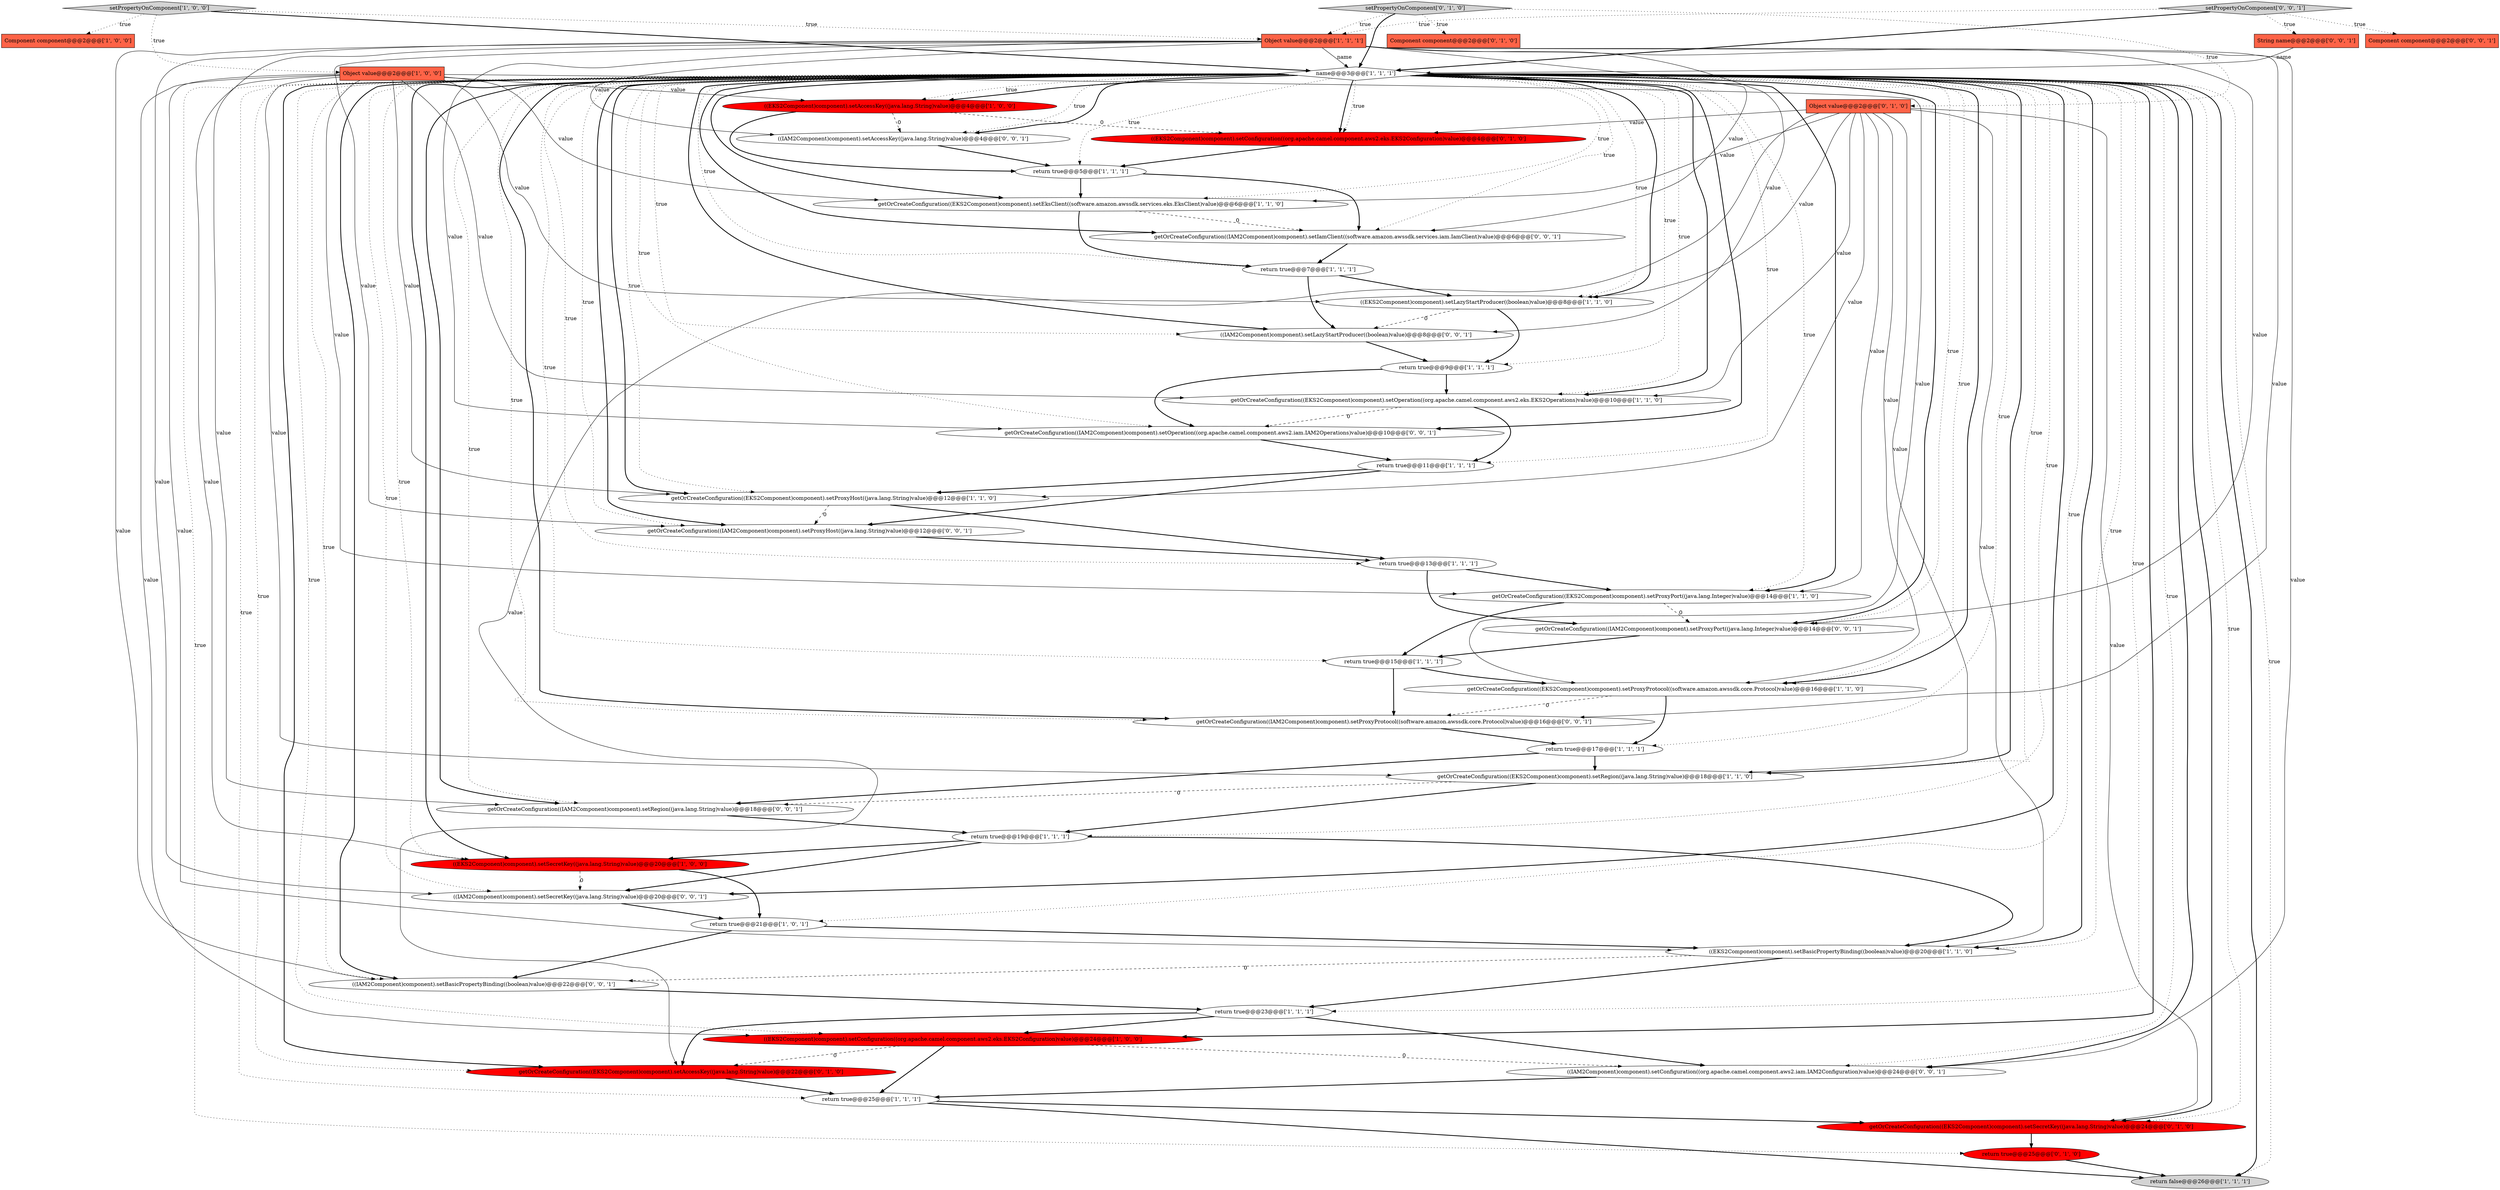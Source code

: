 digraph {
44 [style = filled, label = "((IAM2Component)component).setAccessKey((java.lang.String)value)@@@4@@@['0', '0', '1']", fillcolor = white, shape = ellipse image = "AAA0AAABBB3BBB"];
37 [style = filled, label = "getOrCreateConfiguration((IAM2Component)component).setProxyHost((java.lang.String)value)@@@12@@@['0', '0', '1']", fillcolor = white, shape = ellipse image = "AAA0AAABBB3BBB"];
43 [style = filled, label = "Component component@@@2@@@['0', '0', '1']", fillcolor = tomato, shape = box image = "AAA0AAABBB3BBB"];
19 [style = filled, label = "Object value@@@2@@@['1', '0', '0']", fillcolor = tomato, shape = box image = "AAA0AAABBB1BBB"];
34 [style = filled, label = "getOrCreateConfiguration((EKS2Component)component).setAccessKey((java.lang.String)value)@@@22@@@['0', '1', '0']", fillcolor = red, shape = ellipse image = "AAA1AAABBB2BBB"];
23 [style = filled, label = "getOrCreateConfiguration((EKS2Component)component).setProxyPort((java.lang.Integer)value)@@@14@@@['1', '1', '0']", fillcolor = white, shape = ellipse image = "AAA0AAABBB1BBB"];
10 [style = filled, label = "return true@@@23@@@['1', '1', '1']", fillcolor = white, shape = ellipse image = "AAA0AAABBB1BBB"];
25 [style = filled, label = "return true@@@17@@@['1', '1', '1']", fillcolor = white, shape = ellipse image = "AAA0AAABBB1BBB"];
47 [style = filled, label = "((IAM2Component)component).setSecretKey((java.lang.String)value)@@@20@@@['0', '0', '1']", fillcolor = white, shape = ellipse image = "AAA0AAABBB3BBB"];
8 [style = filled, label = "return true@@@13@@@['1', '1', '1']", fillcolor = white, shape = ellipse image = "AAA0AAABBB1BBB"];
16 [style = filled, label = "setPropertyOnComponent['1', '0', '0']", fillcolor = lightgray, shape = diamond image = "AAA0AAABBB1BBB"];
13 [style = filled, label = "return true@@@7@@@['1', '1', '1']", fillcolor = white, shape = ellipse image = "AAA0AAABBB1BBB"];
3 [style = filled, label = "Component component@@@2@@@['1', '0', '0']", fillcolor = tomato, shape = box image = "AAA0AAABBB1BBB"];
27 [style = filled, label = "((EKS2Component)component).setLazyStartProducer((boolean)value)@@@8@@@['1', '1', '0']", fillcolor = white, shape = ellipse image = "AAA0AAABBB1BBB"];
5 [style = filled, label = "getOrCreateConfiguration((EKS2Component)component).setEksClient((software.amazon.awssdk.services.eks.EksClient)value)@@@6@@@['1', '1', '0']", fillcolor = white, shape = ellipse image = "AAA0AAABBB1BBB"];
15 [style = filled, label = "return false@@@26@@@['1', '1', '1']", fillcolor = lightgray, shape = ellipse image = "AAA0AAABBB1BBB"];
4 [style = filled, label = "getOrCreateConfiguration((EKS2Component)component).setOperation((org.apache.camel.component.aws2.eks.EKS2Operations)value)@@@10@@@['1', '1', '0']", fillcolor = white, shape = ellipse image = "AAA0AAABBB1BBB"];
40 [style = filled, label = "((IAM2Component)component).setLazyStartProducer((boolean)value)@@@8@@@['0', '0', '1']", fillcolor = white, shape = ellipse image = "AAA0AAABBB3BBB"];
26 [style = filled, label = "Object value@@@2@@@['1', '1', '1']", fillcolor = tomato, shape = box image = "AAA0AAABBB1BBB"];
9 [style = filled, label = "getOrCreateConfiguration((EKS2Component)component).setRegion((java.lang.String)value)@@@18@@@['1', '1', '0']", fillcolor = white, shape = ellipse image = "AAA0AAABBB1BBB"];
28 [style = filled, label = "((EKS2Component)component).setConfiguration((org.apache.camel.component.aws2.eks.EKS2Configuration)value)@@@4@@@['0', '1', '0']", fillcolor = red, shape = ellipse image = "AAA1AAABBB2BBB"];
7 [style = filled, label = "((EKS2Component)component).setConfiguration((org.apache.camel.component.aws2.eks.EKS2Configuration)value)@@@24@@@['1', '0', '0']", fillcolor = red, shape = ellipse image = "AAA1AAABBB1BBB"];
30 [style = filled, label = "setPropertyOnComponent['0', '1', '0']", fillcolor = lightgray, shape = diamond image = "AAA0AAABBB2BBB"];
36 [style = filled, label = "((IAM2Component)component).setBasicPropertyBinding((boolean)value)@@@22@@@['0', '0', '1']", fillcolor = white, shape = ellipse image = "AAA0AAABBB3BBB"];
48 [style = filled, label = "getOrCreateConfiguration((IAM2Component)component).setIamClient((software.amazon.awssdk.services.iam.IamClient)value)@@@6@@@['0', '0', '1']", fillcolor = white, shape = ellipse image = "AAA0AAABBB3BBB"];
21 [style = filled, label = "((EKS2Component)component).setBasicPropertyBinding((boolean)value)@@@20@@@['1', '1', '0']", fillcolor = white, shape = ellipse image = "AAA0AAABBB1BBB"];
12 [style = filled, label = "return true@@@25@@@['1', '1', '1']", fillcolor = white, shape = ellipse image = "AAA0AAABBB1BBB"];
18 [style = filled, label = "return true@@@19@@@['1', '1', '1']", fillcolor = white, shape = ellipse image = "AAA0AAABBB1BBB"];
22 [style = filled, label = "((EKS2Component)component).setAccessKey((java.lang.String)value)@@@4@@@['1', '0', '0']", fillcolor = red, shape = ellipse image = "AAA1AAABBB1BBB"];
35 [style = filled, label = "((IAM2Component)component).setConfiguration((org.apache.camel.component.aws2.iam.IAM2Configuration)value)@@@24@@@['0', '0', '1']", fillcolor = white, shape = ellipse image = "AAA0AAABBB3BBB"];
11 [style = filled, label = "((EKS2Component)component).setSecretKey((java.lang.String)value)@@@20@@@['1', '0', '0']", fillcolor = red, shape = ellipse image = "AAA1AAABBB1BBB"];
2 [style = filled, label = "return true@@@15@@@['1', '1', '1']", fillcolor = white, shape = ellipse image = "AAA0AAABBB1BBB"];
17 [style = filled, label = "return true@@@11@@@['1', '1', '1']", fillcolor = white, shape = ellipse image = "AAA0AAABBB1BBB"];
20 [style = filled, label = "name@@@3@@@['1', '1', '1']", fillcolor = white, shape = diamond image = "AAA0AAABBB1BBB"];
39 [style = filled, label = "getOrCreateConfiguration((IAM2Component)component).setProxyProtocol((software.amazon.awssdk.core.Protocol)value)@@@16@@@['0', '0', '1']", fillcolor = white, shape = ellipse image = "AAA0AAABBB3BBB"];
29 [style = filled, label = "getOrCreateConfiguration((EKS2Component)component).setSecretKey((java.lang.String)value)@@@24@@@['0', '1', '0']", fillcolor = red, shape = ellipse image = "AAA1AAABBB2BBB"];
42 [style = filled, label = "getOrCreateConfiguration((IAM2Component)component).setRegion((java.lang.String)value)@@@18@@@['0', '0', '1']", fillcolor = white, shape = ellipse image = "AAA0AAABBB3BBB"];
33 [style = filled, label = "return true@@@25@@@['0', '1', '0']", fillcolor = red, shape = ellipse image = "AAA1AAABBB2BBB"];
41 [style = filled, label = "String name@@@2@@@['0', '0', '1']", fillcolor = tomato, shape = box image = "AAA0AAABBB3BBB"];
14 [style = filled, label = "return true@@@21@@@['1', '0', '1']", fillcolor = white, shape = ellipse image = "AAA0AAABBB1BBB"];
32 [style = filled, label = "Object value@@@2@@@['0', '1', '0']", fillcolor = tomato, shape = box image = "AAA0AAABBB2BBB"];
24 [style = filled, label = "return true@@@9@@@['1', '1', '1']", fillcolor = white, shape = ellipse image = "AAA0AAABBB1BBB"];
0 [style = filled, label = "return true@@@5@@@['1', '1', '1']", fillcolor = white, shape = ellipse image = "AAA0AAABBB1BBB"];
45 [style = filled, label = "setPropertyOnComponent['0', '0', '1']", fillcolor = lightgray, shape = diamond image = "AAA0AAABBB3BBB"];
38 [style = filled, label = "getOrCreateConfiguration((IAM2Component)component).setProxyPort((java.lang.Integer)value)@@@14@@@['0', '0', '1']", fillcolor = white, shape = ellipse image = "AAA0AAABBB3BBB"];
31 [style = filled, label = "Component component@@@2@@@['0', '1', '0']", fillcolor = tomato, shape = box image = "AAA0AAABBB2BBB"];
1 [style = filled, label = "getOrCreateConfiguration((EKS2Component)component).setProxyHost((java.lang.String)value)@@@12@@@['1', '1', '0']", fillcolor = white, shape = ellipse image = "AAA0AAABBB1BBB"];
6 [style = filled, label = "getOrCreateConfiguration((EKS2Component)component).setProxyProtocol((software.amazon.awssdk.core.Protocol)value)@@@16@@@['1', '1', '0']", fillcolor = white, shape = ellipse image = "AAA0AAABBB1BBB"];
46 [style = filled, label = "getOrCreateConfiguration((IAM2Component)component).setOperation((org.apache.camel.component.aws2.iam.IAM2Operations)value)@@@10@@@['0', '0', '1']", fillcolor = white, shape = ellipse image = "AAA0AAABBB3BBB"];
22->44 [style = dashed, label="0"];
23->38 [style = dashed, label="0"];
21->10 [style = bold, label=""];
19->7 [style = solid, label="value"];
20->11 [style = dotted, label="true"];
20->9 [style = bold, label=""];
11->14 [style = bold, label=""];
2->6 [style = bold, label=""];
30->20 [style = bold, label=""];
26->44 [style = solid, label="value"];
20->0 [style = dotted, label="true"];
20->27 [style = dotted, label="true"];
10->35 [style = bold, label=""];
20->36 [style = dotted, label="true"];
20->40 [style = dotted, label="true"];
20->27 [style = bold, label=""];
26->35 [style = solid, label="value"];
26->48 [style = solid, label="value"];
19->5 [style = solid, label="value"];
28->0 [style = bold, label=""];
32->21 [style = solid, label="value"];
20->42 [style = dotted, label="true"];
22->0 [style = bold, label=""];
20->48 [style = bold, label=""];
7->35 [style = dashed, label="0"];
20->37 [style = bold, label=""];
32->6 [style = solid, label="value"];
20->18 [style = dotted, label="true"];
40->24 [style = bold, label=""];
20->13 [style = dotted, label="true"];
20->15 [style = bold, label=""];
20->34 [style = dotted, label="true"];
45->43 [style = dotted, label="true"];
24->46 [style = bold, label=""];
35->12 [style = bold, label=""];
20->15 [style = dotted, label="true"];
7->34 [style = dashed, label="0"];
8->23 [style = bold, label=""];
20->24 [style = dotted, label="true"];
26->20 [style = solid, label="name"];
33->15 [style = bold, label=""];
20->34 [style = bold, label=""];
18->11 [style = bold, label=""];
13->40 [style = bold, label=""];
20->38 [style = bold, label=""];
17->37 [style = bold, label=""];
20->47 [style = dotted, label="true"];
19->21 [style = solid, label="value"];
32->28 [style = solid, label="value"];
10->7 [style = bold, label=""];
8->38 [style = bold, label=""];
21->36 [style = dashed, label="0"];
26->46 [style = solid, label="value"];
38->2 [style = bold, label=""];
20->5 [style = dotted, label="true"];
19->22 [style = solid, label="value"];
2->39 [style = bold, label=""];
12->29 [style = bold, label=""];
20->23 [style = bold, label=""];
10->34 [style = bold, label=""];
22->28 [style = dashed, label="0"];
20->10 [style = dotted, label="true"];
32->23 [style = solid, label="value"];
19->11 [style = solid, label="value"];
30->32 [style = dotted, label="true"];
20->39 [style = bold, label=""];
0->48 [style = bold, label=""];
20->48 [style = dotted, label="true"];
20->22 [style = dotted, label="true"];
48->13 [style = bold, label=""];
39->25 [style = bold, label=""];
20->7 [style = bold, label=""];
16->20 [style = bold, label=""];
26->38 [style = solid, label="value"];
27->40 [style = dashed, label="0"];
14->21 [style = bold, label=""];
20->6 [style = dotted, label="true"];
20->38 [style = dotted, label="true"];
14->36 [style = bold, label=""];
1->37 [style = dashed, label="0"];
20->35 [style = dotted, label="true"];
20->25 [style = dotted, label="true"];
1->8 [style = bold, label=""];
4->17 [style = bold, label=""];
20->9 [style = dotted, label="true"];
17->1 [style = bold, label=""];
18->47 [style = bold, label=""];
9->42 [style = dashed, label="0"];
20->17 [style = dotted, label="true"];
25->9 [style = bold, label=""];
19->27 [style = solid, label="value"];
20->14 [style = dotted, label="true"];
19->9 [style = solid, label="value"];
4->46 [style = dashed, label="0"];
20->7 [style = dotted, label="true"];
20->1 [style = bold, label=""];
45->20 [style = bold, label=""];
20->39 [style = dotted, label="true"];
45->41 [style = dotted, label="true"];
26->36 [style = solid, label="value"];
19->4 [style = solid, label="value"];
26->37 [style = solid, label="value"];
20->37 [style = dotted, label="true"];
19->1 [style = solid, label="value"];
20->44 [style = dotted, label="true"];
20->46 [style = dotted, label="true"];
20->1 [style = dotted, label="true"];
20->33 [style = dotted, label="true"];
13->27 [style = bold, label=""];
9->18 [style = bold, label=""];
11->47 [style = dashed, label="0"];
20->4 [style = dotted, label="true"];
5->13 [style = bold, label=""];
20->23 [style = dotted, label="true"];
32->5 [style = solid, label="value"];
45->26 [style = dotted, label="true"];
20->42 [style = bold, label=""];
25->42 [style = bold, label=""];
27->24 [style = bold, label=""];
23->2 [style = bold, label=""];
18->21 [style = bold, label=""];
37->8 [style = bold, label=""];
26->47 [style = solid, label="value"];
20->36 [style = bold, label=""];
30->31 [style = dotted, label="true"];
0->5 [style = bold, label=""];
32->29 [style = solid, label="value"];
20->11 [style = bold, label=""];
36->10 [style = bold, label=""];
16->19 [style = dotted, label="true"];
42->18 [style = bold, label=""];
32->34 [style = solid, label="value"];
20->29 [style = bold, label=""];
7->12 [style = bold, label=""];
19->23 [style = solid, label="value"];
20->8 [style = dotted, label="true"];
20->28 [style = bold, label=""];
12->15 [style = bold, label=""];
20->46 [style = bold, label=""];
26->40 [style = solid, label="value"];
20->21 [style = dotted, label="true"];
30->26 [style = dotted, label="true"];
20->6 [style = bold, label=""];
19->6 [style = solid, label="value"];
34->12 [style = bold, label=""];
16->3 [style = dotted, label="true"];
20->47 [style = bold, label=""];
20->44 [style = bold, label=""];
32->4 [style = solid, label="value"];
26->39 [style = solid, label="value"];
32->9 [style = solid, label="value"];
16->26 [style = dotted, label="true"];
20->22 [style = bold, label=""];
20->5 [style = bold, label=""];
20->4 [style = bold, label=""];
20->21 [style = bold, label=""];
20->40 [style = bold, label=""];
24->4 [style = bold, label=""];
29->33 [style = bold, label=""];
6->39 [style = dashed, label="0"];
5->48 [style = dashed, label="0"];
32->1 [style = solid, label="value"];
20->28 [style = dotted, label="true"];
20->29 [style = dotted, label="true"];
20->2 [style = dotted, label="true"];
20->12 [style = dotted, label="true"];
20->35 [style = bold, label=""];
41->20 [style = solid, label="name"];
26->42 [style = solid, label="value"];
32->27 [style = solid, label="value"];
46->17 [style = bold, label=""];
47->14 [style = bold, label=""];
6->25 [style = bold, label=""];
44->0 [style = bold, label=""];
}
